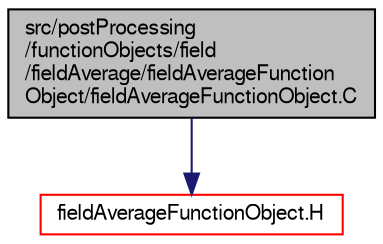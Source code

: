 digraph "src/postProcessing/functionObjects/field/fieldAverage/fieldAverageFunctionObject/fieldAverageFunctionObject.C"
{
  bgcolor="transparent";
  edge [fontname="FreeSans",fontsize="10",labelfontname="FreeSans",labelfontsize="10"];
  node [fontname="FreeSans",fontsize="10",shape=record];
  Node0 [label="src/postProcessing\l/functionObjects/field\l/fieldAverage/fieldAverageFunction\lObject/fieldAverageFunctionObject.C",height=0.2,width=0.4,color="black", fillcolor="grey75", style="filled", fontcolor="black"];
  Node0 -> Node1 [color="midnightblue",fontsize="10",style="solid",fontname="FreeSans"];
  Node1 [label="fieldAverageFunctionObject.H",height=0.2,width=0.4,color="red",URL="$a13217.html"];
}

